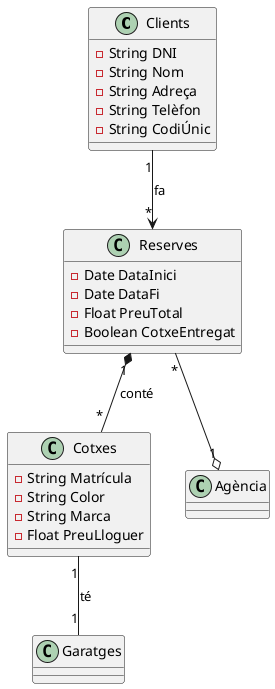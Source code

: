@startuml

class Clients{
    - String DNI
    - String Nom
    - String Adreça
    - String Telèfon
    - String CodiÚnic
}
class Cotxes{
    - String Matrícula
    - String Color
    - String Marca
    - Float PreuLloguer
}
class Reserves{
    - Date DataInici
    - Date DataFi
    - Float PreuTotal
    - Boolean CotxeEntregat
}
class Garatges{
}
class Agència{
}

Clients "1" --> "*" Reserves : fa
Reserves "1" *-- "*" Cotxes : conté
Cotxes "1" -- "1" Garatges : té
Reserves "*" --o "1" Agència

@enduml